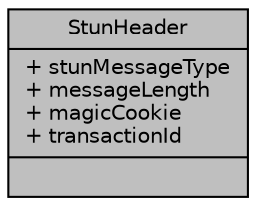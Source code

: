 digraph "StunHeader"
{
 // LATEX_PDF_SIZE
  edge [fontname="Helvetica",fontsize="10",labelfontname="Helvetica",labelfontsize="10"];
  node [fontname="Helvetica",fontsize="10",shape=record];
  Node1 [label="{StunHeader\n|+ stunMessageType\l+ messageLength\l+ magicCookie\l+ transactionId\l|}",height=0.2,width=0.4,color="black", fillcolor="grey75", style="filled", fontcolor="black",tooltip=" "];
}
